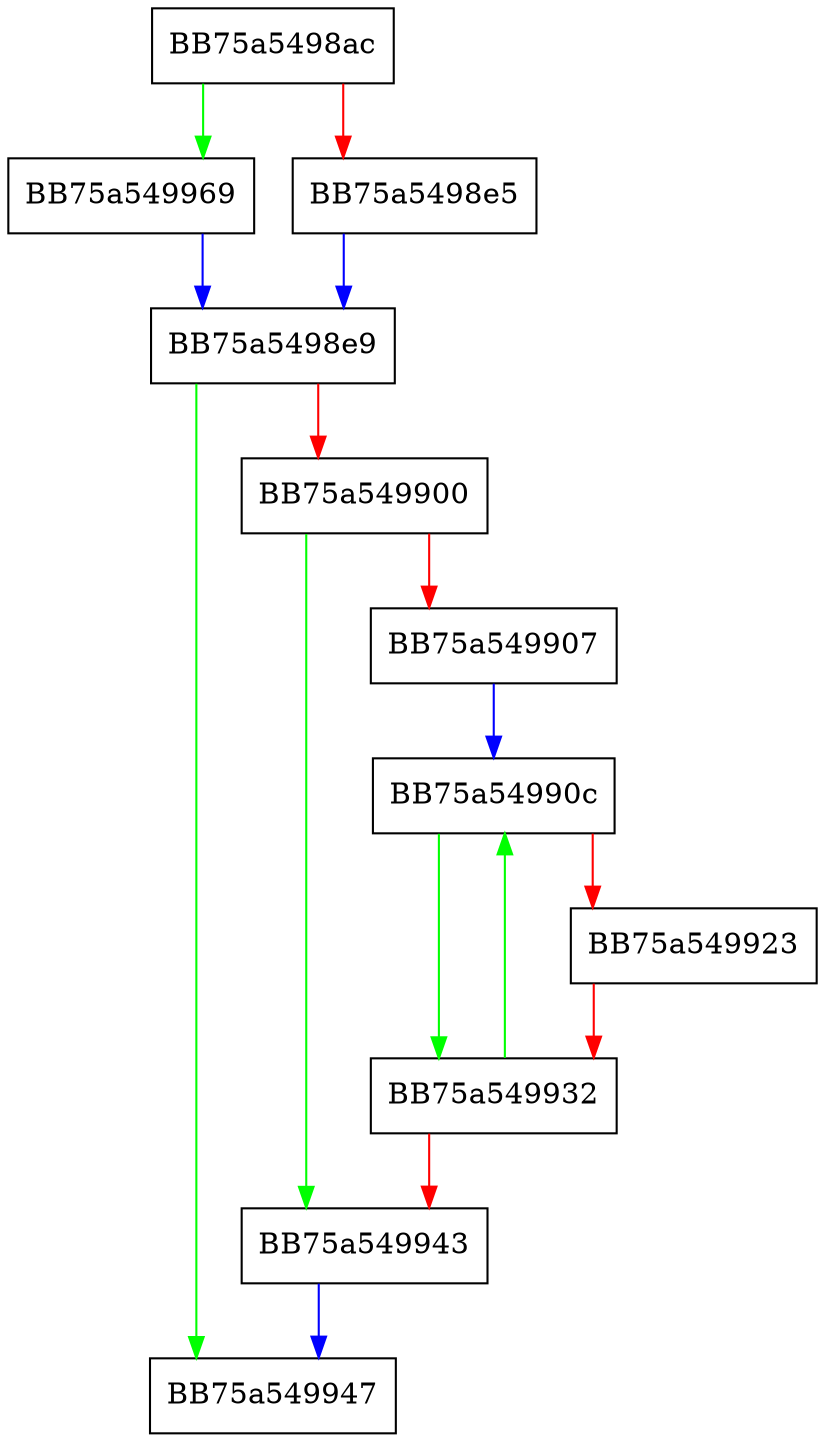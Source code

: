 digraph exprINAffinity {
  node [shape="box"];
  graph [splines=ortho];
  BB75a5498ac -> BB75a549969 [color="green"];
  BB75a5498ac -> BB75a5498e5 [color="red"];
  BB75a5498e5 -> BB75a5498e9 [color="blue"];
  BB75a5498e9 -> BB75a549947 [color="green"];
  BB75a5498e9 -> BB75a549900 [color="red"];
  BB75a549900 -> BB75a549943 [color="green"];
  BB75a549900 -> BB75a549907 [color="red"];
  BB75a549907 -> BB75a54990c [color="blue"];
  BB75a54990c -> BB75a549932 [color="green"];
  BB75a54990c -> BB75a549923 [color="red"];
  BB75a549923 -> BB75a549932 [color="red"];
  BB75a549932 -> BB75a54990c [color="green"];
  BB75a549932 -> BB75a549943 [color="red"];
  BB75a549943 -> BB75a549947 [color="blue"];
  BB75a549969 -> BB75a5498e9 [color="blue"];
}